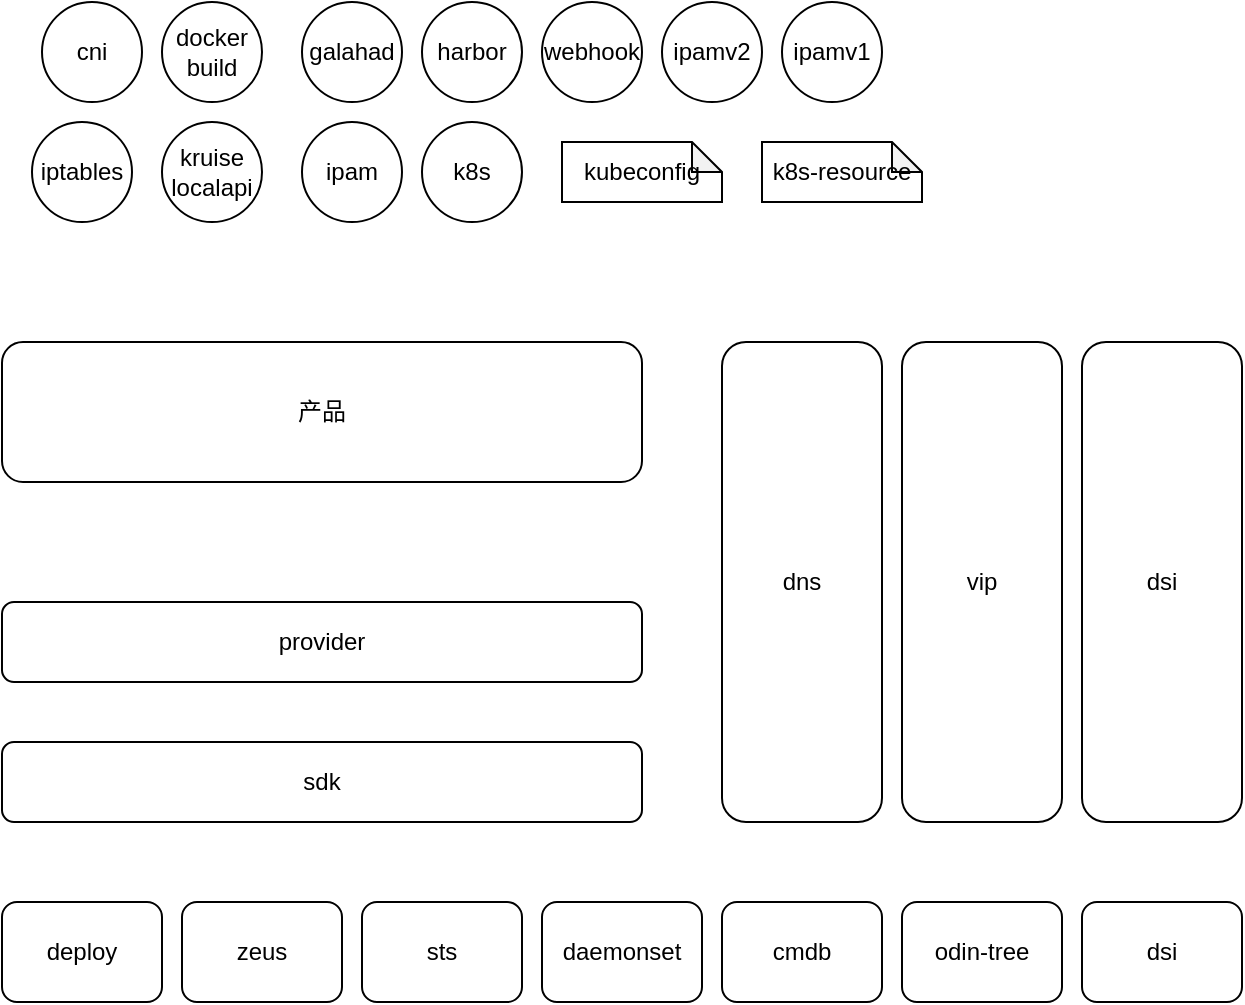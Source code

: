 <mxfile version="22.1.18" type="github">
  <diagram name="第 1 页" id="ZuhVlxFlhkBg7zVoVy1D">
    <mxGraphModel dx="1429" dy="676" grid="1" gridSize="10" guides="1" tooltips="1" connect="1" arrows="1" fold="1" page="1" pageScale="1" pageWidth="827" pageHeight="1169" math="0" shadow="0">
      <root>
        <mxCell id="0" />
        <mxCell id="1" parent="0" />
        <mxCell id="GPAt1WRh6mztTl92b3K6-2" value="sdk" style="rounded=1;whiteSpace=wrap;html=1;" vertex="1" parent="1">
          <mxGeometry x="120" y="380" width="320" height="40" as="geometry" />
        </mxCell>
        <mxCell id="GPAt1WRh6mztTl92b3K6-3" value="provider" style="rounded=1;whiteSpace=wrap;html=1;" vertex="1" parent="1">
          <mxGeometry x="120" y="310" width="320" height="40" as="geometry" />
        </mxCell>
        <mxCell id="GPAt1WRh6mztTl92b3K6-4" value="产品" style="rounded=1;whiteSpace=wrap;html=1;" vertex="1" parent="1">
          <mxGeometry x="120" y="180" width="320" height="70" as="geometry" />
        </mxCell>
        <mxCell id="GPAt1WRh6mztTl92b3K6-5" value="deploy" style="rounded=1;whiteSpace=wrap;html=1;" vertex="1" parent="1">
          <mxGeometry x="120" y="460" width="80" height="50" as="geometry" />
        </mxCell>
        <mxCell id="GPAt1WRh6mztTl92b3K6-6" value="zeus" style="rounded=1;whiteSpace=wrap;html=1;" vertex="1" parent="1">
          <mxGeometry x="210" y="460" width="80" height="50" as="geometry" />
        </mxCell>
        <mxCell id="GPAt1WRh6mztTl92b3K6-7" value="sts" style="rounded=1;whiteSpace=wrap;html=1;" vertex="1" parent="1">
          <mxGeometry x="300" y="460" width="80" height="50" as="geometry" />
        </mxCell>
        <mxCell id="GPAt1WRh6mztTl92b3K6-8" value="daemonset" style="rounded=1;whiteSpace=wrap;html=1;" vertex="1" parent="1">
          <mxGeometry x="390" y="460" width="80" height="50" as="geometry" />
        </mxCell>
        <mxCell id="GPAt1WRh6mztTl92b3K6-9" value="cmdb" style="rounded=1;whiteSpace=wrap;html=1;" vertex="1" parent="1">
          <mxGeometry x="480" y="460" width="80" height="50" as="geometry" />
        </mxCell>
        <mxCell id="GPAt1WRh6mztTl92b3K6-10" value="odin-tree" style="rounded=1;whiteSpace=wrap;html=1;" vertex="1" parent="1">
          <mxGeometry x="570" y="460" width="80" height="50" as="geometry" />
        </mxCell>
        <mxCell id="GPAt1WRh6mztTl92b3K6-11" value="dsi" style="rounded=1;whiteSpace=wrap;html=1;" vertex="1" parent="1">
          <mxGeometry x="660" y="460" width="80" height="50" as="geometry" />
        </mxCell>
        <mxCell id="GPAt1WRh6mztTl92b3K6-13" value="cni" style="ellipse;whiteSpace=wrap;html=1;aspect=fixed;" vertex="1" parent="1">
          <mxGeometry x="140" y="10" width="50" height="50" as="geometry" />
        </mxCell>
        <mxCell id="GPAt1WRh6mztTl92b3K6-15" value="dns" style="rounded=1;whiteSpace=wrap;html=1;" vertex="1" parent="1">
          <mxGeometry x="480" y="180" width="80" height="240" as="geometry" />
        </mxCell>
        <mxCell id="GPAt1WRh6mztTl92b3K6-16" value="vip" style="rounded=1;whiteSpace=wrap;html=1;" vertex="1" parent="1">
          <mxGeometry x="570" y="180" width="80" height="240" as="geometry" />
        </mxCell>
        <mxCell id="GPAt1WRh6mztTl92b3K6-17" value="docker&lt;br&gt;build" style="ellipse;whiteSpace=wrap;html=1;aspect=fixed;" vertex="1" parent="1">
          <mxGeometry x="200" y="10" width="50" height="50" as="geometry" />
        </mxCell>
        <mxCell id="GPAt1WRh6mztTl92b3K6-19" value="dsi" style="rounded=1;whiteSpace=wrap;html=1;" vertex="1" parent="1">
          <mxGeometry x="660" y="180" width="80" height="240" as="geometry" />
        </mxCell>
        <mxCell id="GPAt1WRh6mztTl92b3K6-20" value="galahad" style="ellipse;whiteSpace=wrap;html=1;aspect=fixed;" vertex="1" parent="1">
          <mxGeometry x="270" y="10" width="50" height="50" as="geometry" />
        </mxCell>
        <mxCell id="GPAt1WRh6mztTl92b3K6-21" value="harbor" style="ellipse;whiteSpace=wrap;html=1;aspect=fixed;" vertex="1" parent="1">
          <mxGeometry x="330" y="10" width="50" height="50" as="geometry" />
        </mxCell>
        <mxCell id="GPAt1WRh6mztTl92b3K6-22" value="webhook" style="ellipse;whiteSpace=wrap;html=1;aspect=fixed;" vertex="1" parent="1">
          <mxGeometry x="390" y="10" width="50" height="50" as="geometry" />
        </mxCell>
        <mxCell id="GPAt1WRh6mztTl92b3K6-23" value="ipamv2" style="ellipse;whiteSpace=wrap;html=1;aspect=fixed;" vertex="1" parent="1">
          <mxGeometry x="450" y="10" width="50" height="50" as="geometry" />
        </mxCell>
        <mxCell id="GPAt1WRh6mztTl92b3K6-24" value="ipamv1" style="ellipse;whiteSpace=wrap;html=1;aspect=fixed;" vertex="1" parent="1">
          <mxGeometry x="510" y="10" width="50" height="50" as="geometry" />
        </mxCell>
        <mxCell id="GPAt1WRh6mztTl92b3K6-25" value="iptables" style="ellipse;whiteSpace=wrap;html=1;aspect=fixed;" vertex="1" parent="1">
          <mxGeometry x="135" y="70" width="50" height="50" as="geometry" />
        </mxCell>
        <mxCell id="GPAt1WRh6mztTl92b3K6-26" value="kruise&lt;br&gt;localapi" style="ellipse;whiteSpace=wrap;html=1;aspect=fixed;" vertex="1" parent="1">
          <mxGeometry x="200" y="70" width="50" height="50" as="geometry" />
        </mxCell>
        <mxCell id="GPAt1WRh6mztTl92b3K6-27" value="ipam" style="ellipse;whiteSpace=wrap;html=1;aspect=fixed;" vertex="1" parent="1">
          <mxGeometry x="270" y="70" width="50" height="50" as="geometry" />
        </mxCell>
        <mxCell id="GPAt1WRh6mztTl92b3K6-28" value="k8s" style="ellipse;whiteSpace=wrap;html=1;aspect=fixed;" vertex="1" parent="1">
          <mxGeometry x="330" y="70" width="50" height="50" as="geometry" />
        </mxCell>
        <mxCell id="GPAt1WRh6mztTl92b3K6-29" value="kubeconfig" style="shape=note;whiteSpace=wrap;html=1;backgroundOutline=1;darkOpacity=0.05;size=15;" vertex="1" parent="1">
          <mxGeometry x="400" y="80" width="80" height="30" as="geometry" />
        </mxCell>
        <mxCell id="GPAt1WRh6mztTl92b3K6-31" value="k8s-resource" style="shape=note;whiteSpace=wrap;html=1;backgroundOutline=1;darkOpacity=0.05;size=15;" vertex="1" parent="1">
          <mxGeometry x="500" y="80" width="80" height="30" as="geometry" />
        </mxCell>
      </root>
    </mxGraphModel>
  </diagram>
</mxfile>
